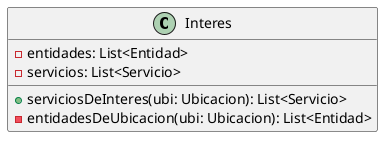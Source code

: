 @startuml
'https://plantuml.com/class-diagram

skinparam linetype ortho

class Interes{
    -entidades: List<Entidad>
    -servicios: List<Servicio>

    +serviciosDeInteres(ubi: Ubicacion): List<Servicio>
    -entidadesDeUbicacion(ubi: Ubicacion): List<Entidad>
}

@enduml